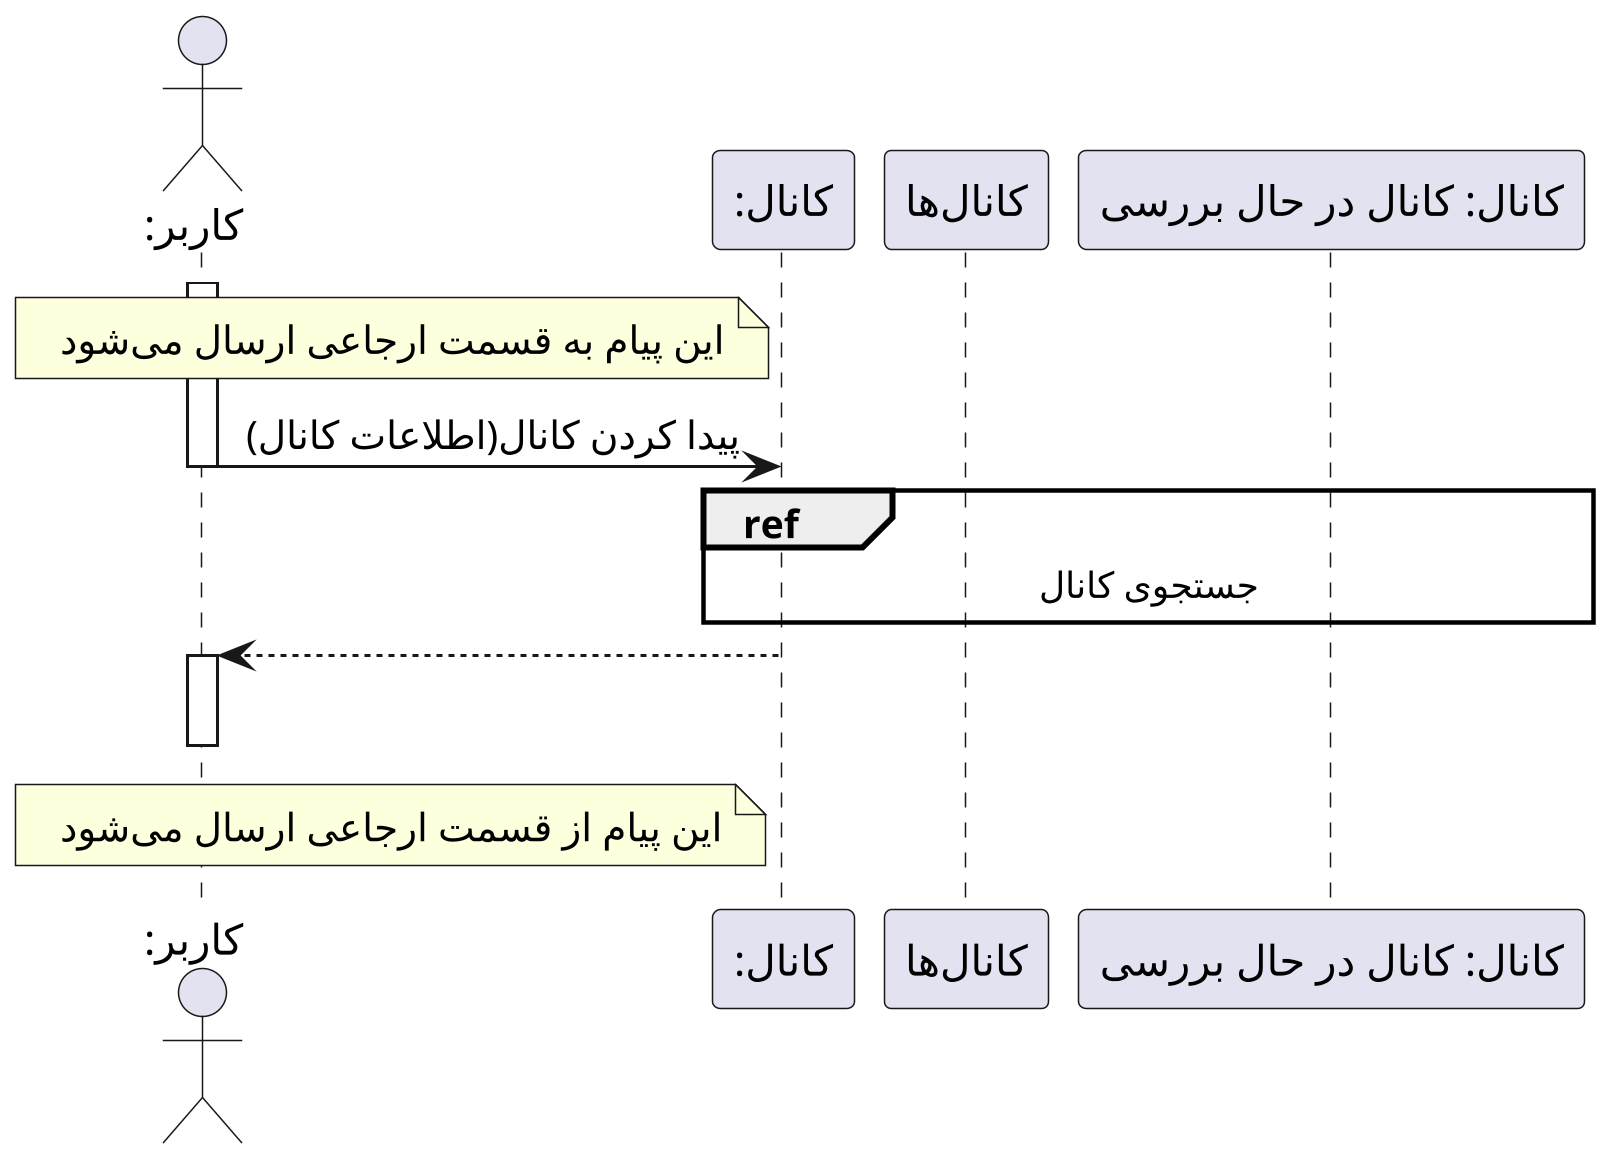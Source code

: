 @startuml search_chanel_usecase


scale 3
skinparam DefaultFontName Vazir
skinparam DefaultTextAlignment center


actor "کاربر:" as user 
participant "کانال:" as chanel
participant "کانال‌ها" as chanels
participant "کانال: کانال در حال بررسی" as current_chanel

note left chanel
این پیام به قسمت ارجاعی ارسال می‌شود
end note

activate user
user -> chanel : پیدا کردن کانال(اطلاعات کانال)
deactivate user

ref over chanel, chanels, current_chanel : جستجوی کانال
chanel --> user

activate user
deactivate user

note left chanel
این پیام از قسمت ارجاعی ارسال می‌شود
end note


@enduml